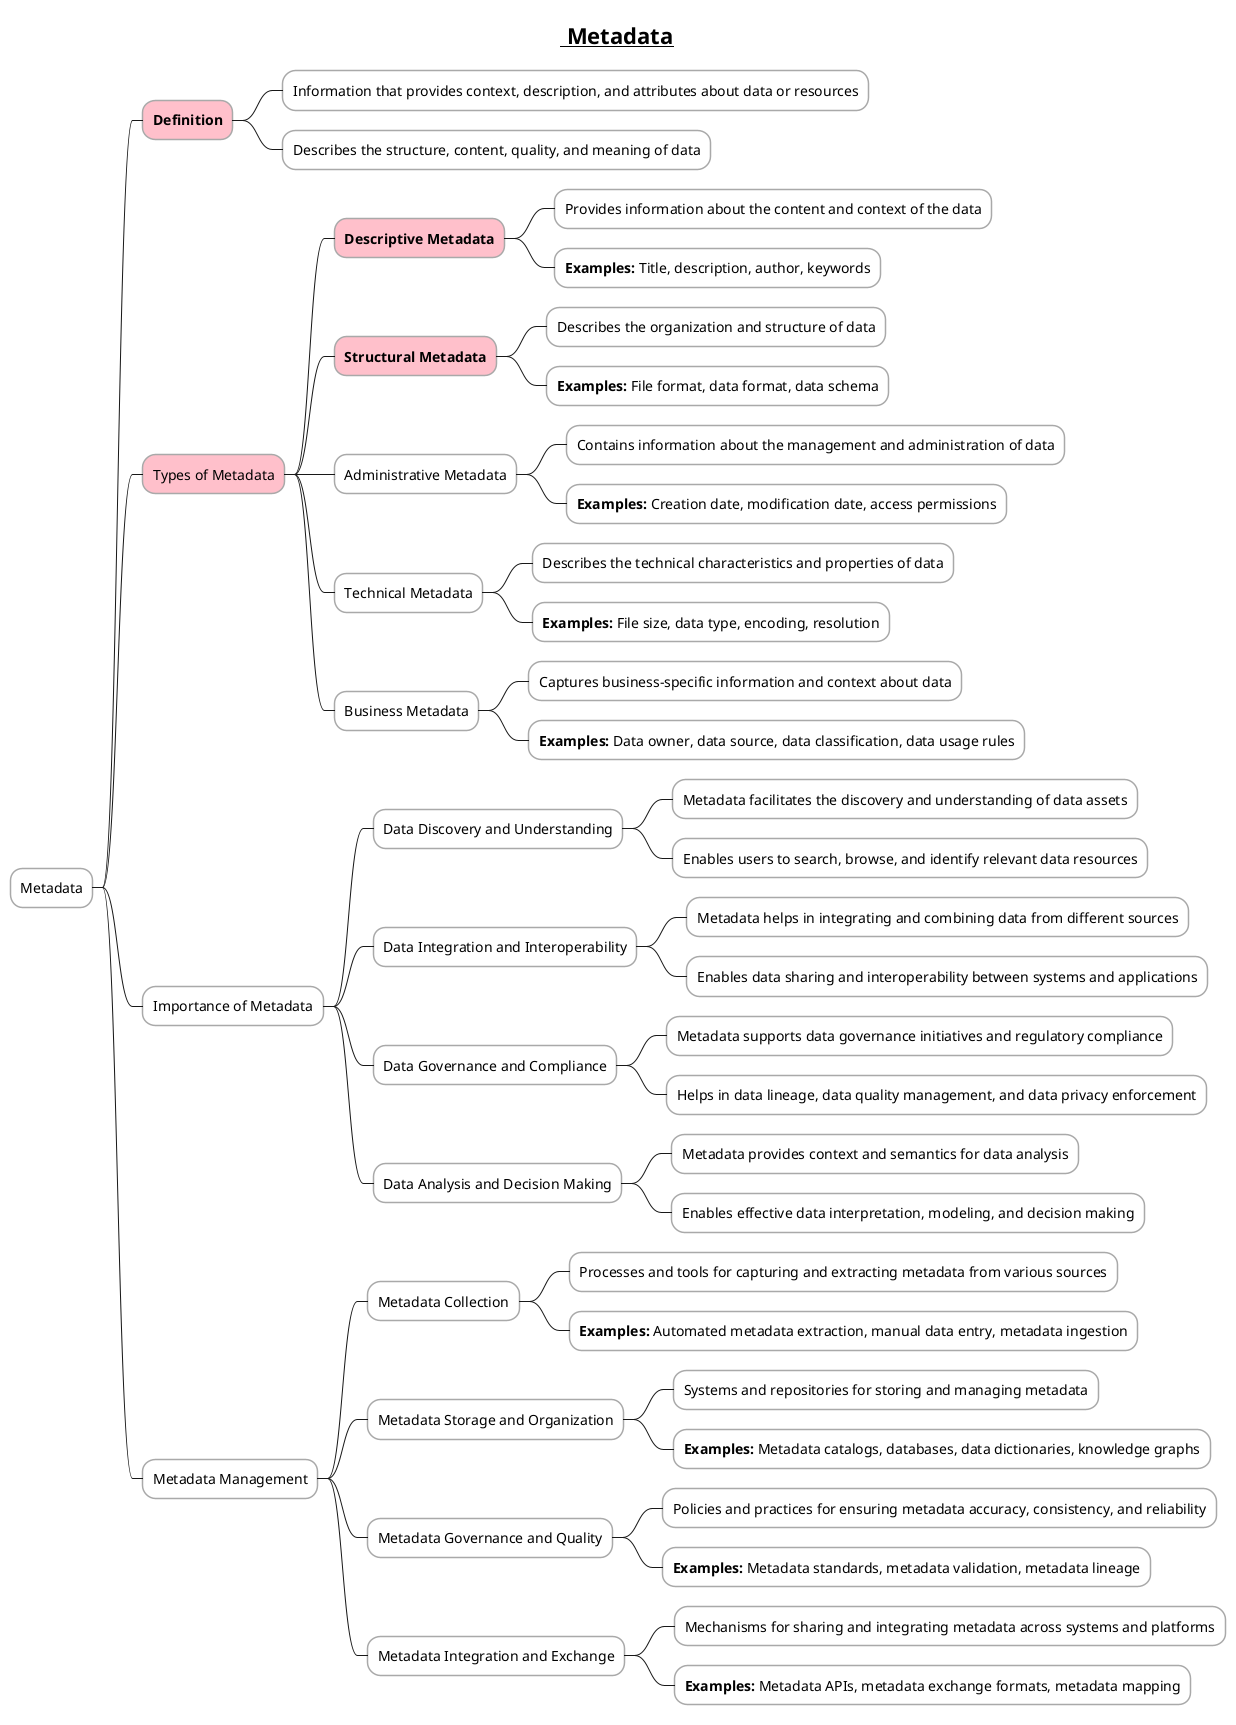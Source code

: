 @startmindmap

skinparam node {
    BorderColor DarkGray
    BackgroundColor White
}

skinparam connector {
    LineColor DarkGray
}

title =__ Metadata__
* Metadata

**[#pink] **Definition**
*** Information that provides context, description, and attributes about data or resources
*** Describes the structure, content, quality, and meaning of data

**[#pink] Types of Metadata
***[#pink] **Descriptive Metadata**
**** Provides information about the content and context of the data
**** **Examples:** Title, description, author, keywords

***[#pink] **Structural Metadata**
**** Describes the organization and structure of data
**** **Examples:** File format, data format, data schema

*** Administrative Metadata
**** Contains information about the management and administration of data
**** **Examples:** Creation date, modification date, access permissions

*** Technical Metadata
**** Describes the technical characteristics and properties of data
**** **Examples:** File size, data type, encoding, resolution

*** Business Metadata
**** Captures business-specific information and context about data
**** **Examples:** Data owner, data source, data classification, data usage rules

** Importance of Metadata
*** Data Discovery and Understanding
**** Metadata facilitates the discovery and understanding of data assets
**** Enables users to search, browse, and identify relevant data resources

*** Data Integration and Interoperability
**** Metadata helps in integrating and combining data from different sources
**** Enables data sharing and interoperability between systems and applications

*** Data Governance and Compliance
**** Metadata supports data governance initiatives and regulatory compliance
**** Helps in data lineage, data quality management, and data privacy enforcement

*** Data Analysis and Decision Making
**** Metadata provides context and semantics for data analysis
**** Enables effective data interpretation, modeling, and decision making

** Metadata Management
*** Metadata Collection
**** Processes and tools for capturing and extracting metadata from various sources
**** **Examples:** Automated metadata extraction, manual data entry, metadata ingestion

*** Metadata Storage and Organization
**** Systems and repositories for storing and managing metadata
**** **Examples:** Metadata catalogs, databases, data dictionaries, knowledge graphs

*** Metadata Governance and Quality
**** Policies and practices for ensuring metadata accuracy, consistency, and reliability
**** **Examples:** Metadata standards, metadata validation, metadata lineage

*** Metadata Integration and Exchange
**** Mechanisms for sharing and integrating metadata across systems and platforms
**** **Examples:** Metadata APIs, metadata exchange formats, metadata mapping

@endmindmap
